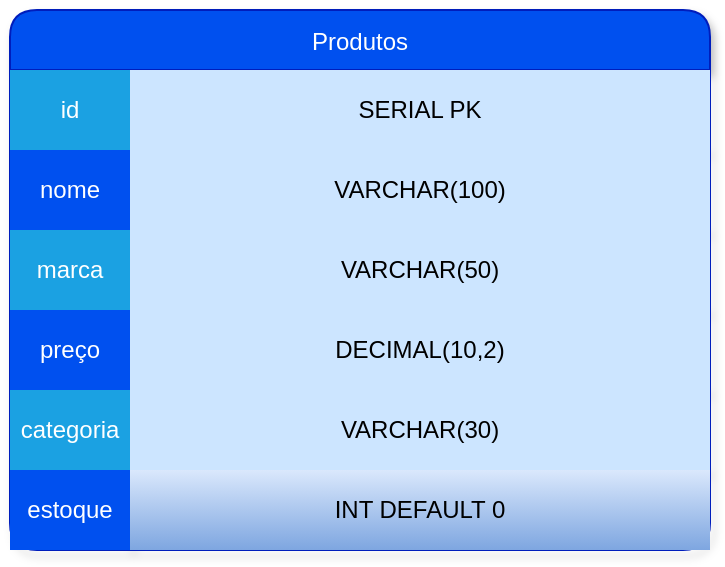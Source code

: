 <mxfile>
    <diagram id="eDUDZn1Po5r4limverPT" name="Página-1">
        <mxGraphModel dx="1186" dy="419" grid="1" gridSize="10" guides="1" tooltips="1" connect="1" arrows="1" fold="1" page="1" pageScale="1" pageWidth="827" pageHeight="1169" math="0" shadow="0">
            <root>
                <mxCell id="0"/>
                <mxCell id="1" parent="0"/>
                <mxCell id="2" value="Produtos" style="shape=table;startSize=30;container=1;collapsible=0;childLayout=tableLayout;fillColor=#0050ef;strokeColor=#001DBC;fontColor=#ffffff;shadow=1;rounded=1;" vertex="1" parent="1">
                    <mxGeometry y="80" width="350" height="270" as="geometry"/>
                </mxCell>
                <mxCell id="3" value="" style="shape=tableRow;horizontal=0;startSize=0;swimlaneHead=0;swimlaneBody=0;strokeColor=#996185;top=0;left=0;bottom=0;right=0;collapsible=0;dropTarget=0;fillColor=#e6d0de;points=[[0,0.5],[1,0.5]];portConstraint=eastwest;gradientColor=#d5739d;" vertex="1" parent="2">
                    <mxGeometry y="30" width="350" height="40" as="geometry"/>
                </mxCell>
                <mxCell id="4" value="id" style="shape=partialRectangle;html=1;whiteSpace=wrap;connectable=0;strokeColor=#006EAF;overflow=hidden;fillColor=#1ba1e2;top=0;left=0;bottom=0;right=0;pointerEvents=1;fontColor=#ffffff;" vertex="1" parent="3">
                    <mxGeometry width="60" height="40" as="geometry">
                        <mxRectangle width="60" height="40" as="alternateBounds"/>
                    </mxGeometry>
                </mxCell>
                <mxCell id="5" value="SERIAL PK" style="shape=partialRectangle;html=1;whiteSpace=wrap;connectable=0;strokeColor=#36393d;overflow=hidden;fillColor=#cce5ff;top=0;left=0;bottom=0;right=0;pointerEvents=1;" vertex="1" parent="3">
                    <mxGeometry x="60" width="290" height="40" as="geometry">
                        <mxRectangle width="290" height="40" as="alternateBounds"/>
                    </mxGeometry>
                </mxCell>
                <mxCell id="6" value="" style="shape=tableRow;horizontal=0;startSize=0;swimlaneHead=0;swimlaneBody=0;strokeColor=#996185;top=0;left=0;bottom=0;right=0;collapsible=0;dropTarget=0;fillColor=#e6d0de;points=[[0,0.5],[1,0.5]];portConstraint=eastwest;gradientColor=#d5739d;" vertex="1" parent="2">
                    <mxGeometry y="70" width="350" height="40" as="geometry"/>
                </mxCell>
                <mxCell id="7" value="nome" style="shape=partialRectangle;html=1;whiteSpace=wrap;connectable=0;strokeColor=#001DBC;overflow=hidden;fillColor=#0050ef;top=0;left=0;bottom=0;right=0;pointerEvents=1;fontColor=#ffffff;" vertex="1" parent="6">
                    <mxGeometry width="60" height="40" as="geometry">
                        <mxRectangle width="60" height="40" as="alternateBounds"/>
                    </mxGeometry>
                </mxCell>
                <mxCell id="8" value="VARCHAR(100)" style="shape=partialRectangle;html=1;whiteSpace=wrap;connectable=0;strokeColor=#36393d;overflow=hidden;fillColor=#cce5ff;top=0;left=0;bottom=0;right=0;pointerEvents=1;" vertex="1" parent="6">
                    <mxGeometry x="60" width="290" height="40" as="geometry">
                        <mxRectangle width="290" height="40" as="alternateBounds"/>
                    </mxGeometry>
                </mxCell>
                <mxCell id="9" value="" style="shape=tableRow;horizontal=0;startSize=0;swimlaneHead=0;swimlaneBody=0;strokeColor=#996185;top=0;left=0;bottom=0;right=0;collapsible=0;dropTarget=0;fillColor=#e6d0de;points=[[0,0.5],[1,0.5]];portConstraint=eastwest;gradientColor=#d5739d;" vertex="1" parent="2">
                    <mxGeometry y="110" width="350" height="40" as="geometry"/>
                </mxCell>
                <mxCell id="10" value="marca" style="shape=partialRectangle;html=1;whiteSpace=wrap;connectable=0;strokeColor=#006EAF;overflow=hidden;fillColor=#1ba1e2;top=0;left=0;bottom=0;right=0;pointerEvents=1;fontColor=#ffffff;" vertex="1" parent="9">
                    <mxGeometry width="60" height="40" as="geometry">
                        <mxRectangle width="60" height="40" as="alternateBounds"/>
                    </mxGeometry>
                </mxCell>
                <mxCell id="11" value="VARCHAR(50)" style="shape=partialRectangle;html=1;whiteSpace=wrap;connectable=0;overflow=hidden;top=0;left=0;bottom=0;right=0;pointerEvents=1;fillColor=#cce5ff;strokeColor=#36393d;" vertex="1" parent="9">
                    <mxGeometry x="60" width="290" height="40" as="geometry">
                        <mxRectangle width="290" height="40" as="alternateBounds"/>
                    </mxGeometry>
                </mxCell>
                <mxCell id="12" value="" style="shape=tableRow;horizontal=0;startSize=0;swimlaneHead=0;swimlaneBody=0;strokeColor=#996185;top=0;left=0;bottom=0;right=0;collapsible=0;dropTarget=0;fillColor=#e6d0de;points=[[0,0.5],[1,0.5]];portConstraint=eastwest;gradientColor=#d5739d;" vertex="1" parent="2">
                    <mxGeometry y="150" width="350" height="40" as="geometry"/>
                </mxCell>
                <mxCell id="13" value="preço" style="shape=partialRectangle;html=1;whiteSpace=wrap;connectable=0;strokeColor=#001DBC;overflow=hidden;fillColor=#0050ef;top=0;left=0;bottom=0;right=0;pointerEvents=1;fontColor=#ffffff;" vertex="1" parent="12">
                    <mxGeometry width="60" height="40" as="geometry">
                        <mxRectangle width="60" height="40" as="alternateBounds"/>
                    </mxGeometry>
                </mxCell>
                <mxCell id="14" value="DECIMAL(10,2)" style="shape=partialRectangle;html=1;whiteSpace=wrap;connectable=0;strokeColor=#36393d;overflow=hidden;fillColor=#cce5ff;top=0;left=0;bottom=0;right=0;pointerEvents=1;" vertex="1" parent="12">
                    <mxGeometry x="60" width="290" height="40" as="geometry">
                        <mxRectangle width="290" height="40" as="alternateBounds"/>
                    </mxGeometry>
                </mxCell>
                <mxCell id="15" value="" style="shape=tableRow;horizontal=0;startSize=0;swimlaneHead=0;swimlaneBody=0;strokeColor=#996185;top=0;left=0;bottom=0;right=0;collapsible=0;dropTarget=0;fillColor=#e6d0de;points=[[0,0.5],[1,0.5]];portConstraint=eastwest;gradientColor=#d5739d;" vertex="1" parent="2">
                    <mxGeometry y="190" width="350" height="40" as="geometry"/>
                </mxCell>
                <mxCell id="16" value="categoria" style="shape=partialRectangle;html=1;whiteSpace=wrap;connectable=0;strokeColor=#006EAF;overflow=hidden;fillColor=#1ba1e2;top=0;left=0;bottom=0;right=0;pointerEvents=1;fontColor=#ffffff;" vertex="1" parent="15">
                    <mxGeometry width="60" height="40" as="geometry">
                        <mxRectangle width="60" height="40" as="alternateBounds"/>
                    </mxGeometry>
                </mxCell>
                <mxCell id="17" value="VARCHAR(30)" style="shape=partialRectangle;html=1;whiteSpace=wrap;connectable=0;strokeColor=#36393d;overflow=hidden;fillColor=#cce5ff;top=0;left=0;bottom=0;right=0;pointerEvents=1;" vertex="1" parent="15">
                    <mxGeometry x="60" width="290" height="40" as="geometry">
                        <mxRectangle width="290" height="40" as="alternateBounds"/>
                    </mxGeometry>
                </mxCell>
                <mxCell id="18" value="" style="shape=tableRow;horizontal=0;startSize=0;swimlaneHead=0;swimlaneBody=0;strokeColor=#996185;top=0;left=0;bottom=0;right=0;collapsible=0;dropTarget=0;fillColor=#e6d0de;points=[[0,0.5],[1,0.5]];portConstraint=eastwest;gradientColor=#d5739d;" vertex="1" parent="2">
                    <mxGeometry y="230" width="350" height="40" as="geometry"/>
                </mxCell>
                <mxCell id="19" value="estoque" style="shape=partialRectangle;html=1;whiteSpace=wrap;connectable=0;strokeColor=#001DBC;overflow=hidden;fillColor=#0050ef;top=0;left=0;bottom=0;right=0;pointerEvents=1;fontColor=#ffffff;" vertex="1" parent="18">
                    <mxGeometry width="60" height="40" as="geometry">
                        <mxRectangle width="60" height="40" as="alternateBounds"/>
                    </mxGeometry>
                </mxCell>
                <mxCell id="20" value="INT DEFAULT 0" style="shape=partialRectangle;html=1;whiteSpace=wrap;connectable=0;strokeColor=#6c8ebf;overflow=hidden;fillColor=#dae8fc;top=0;left=0;bottom=0;right=0;pointerEvents=1;gradientColor=#7ea6e0;" vertex="1" parent="18">
                    <mxGeometry x="60" width="290" height="40" as="geometry">
                        <mxRectangle width="290" height="40" as="alternateBounds"/>
                    </mxGeometry>
                </mxCell>
            </root>
        </mxGraphModel>
    </diagram>
</mxfile>